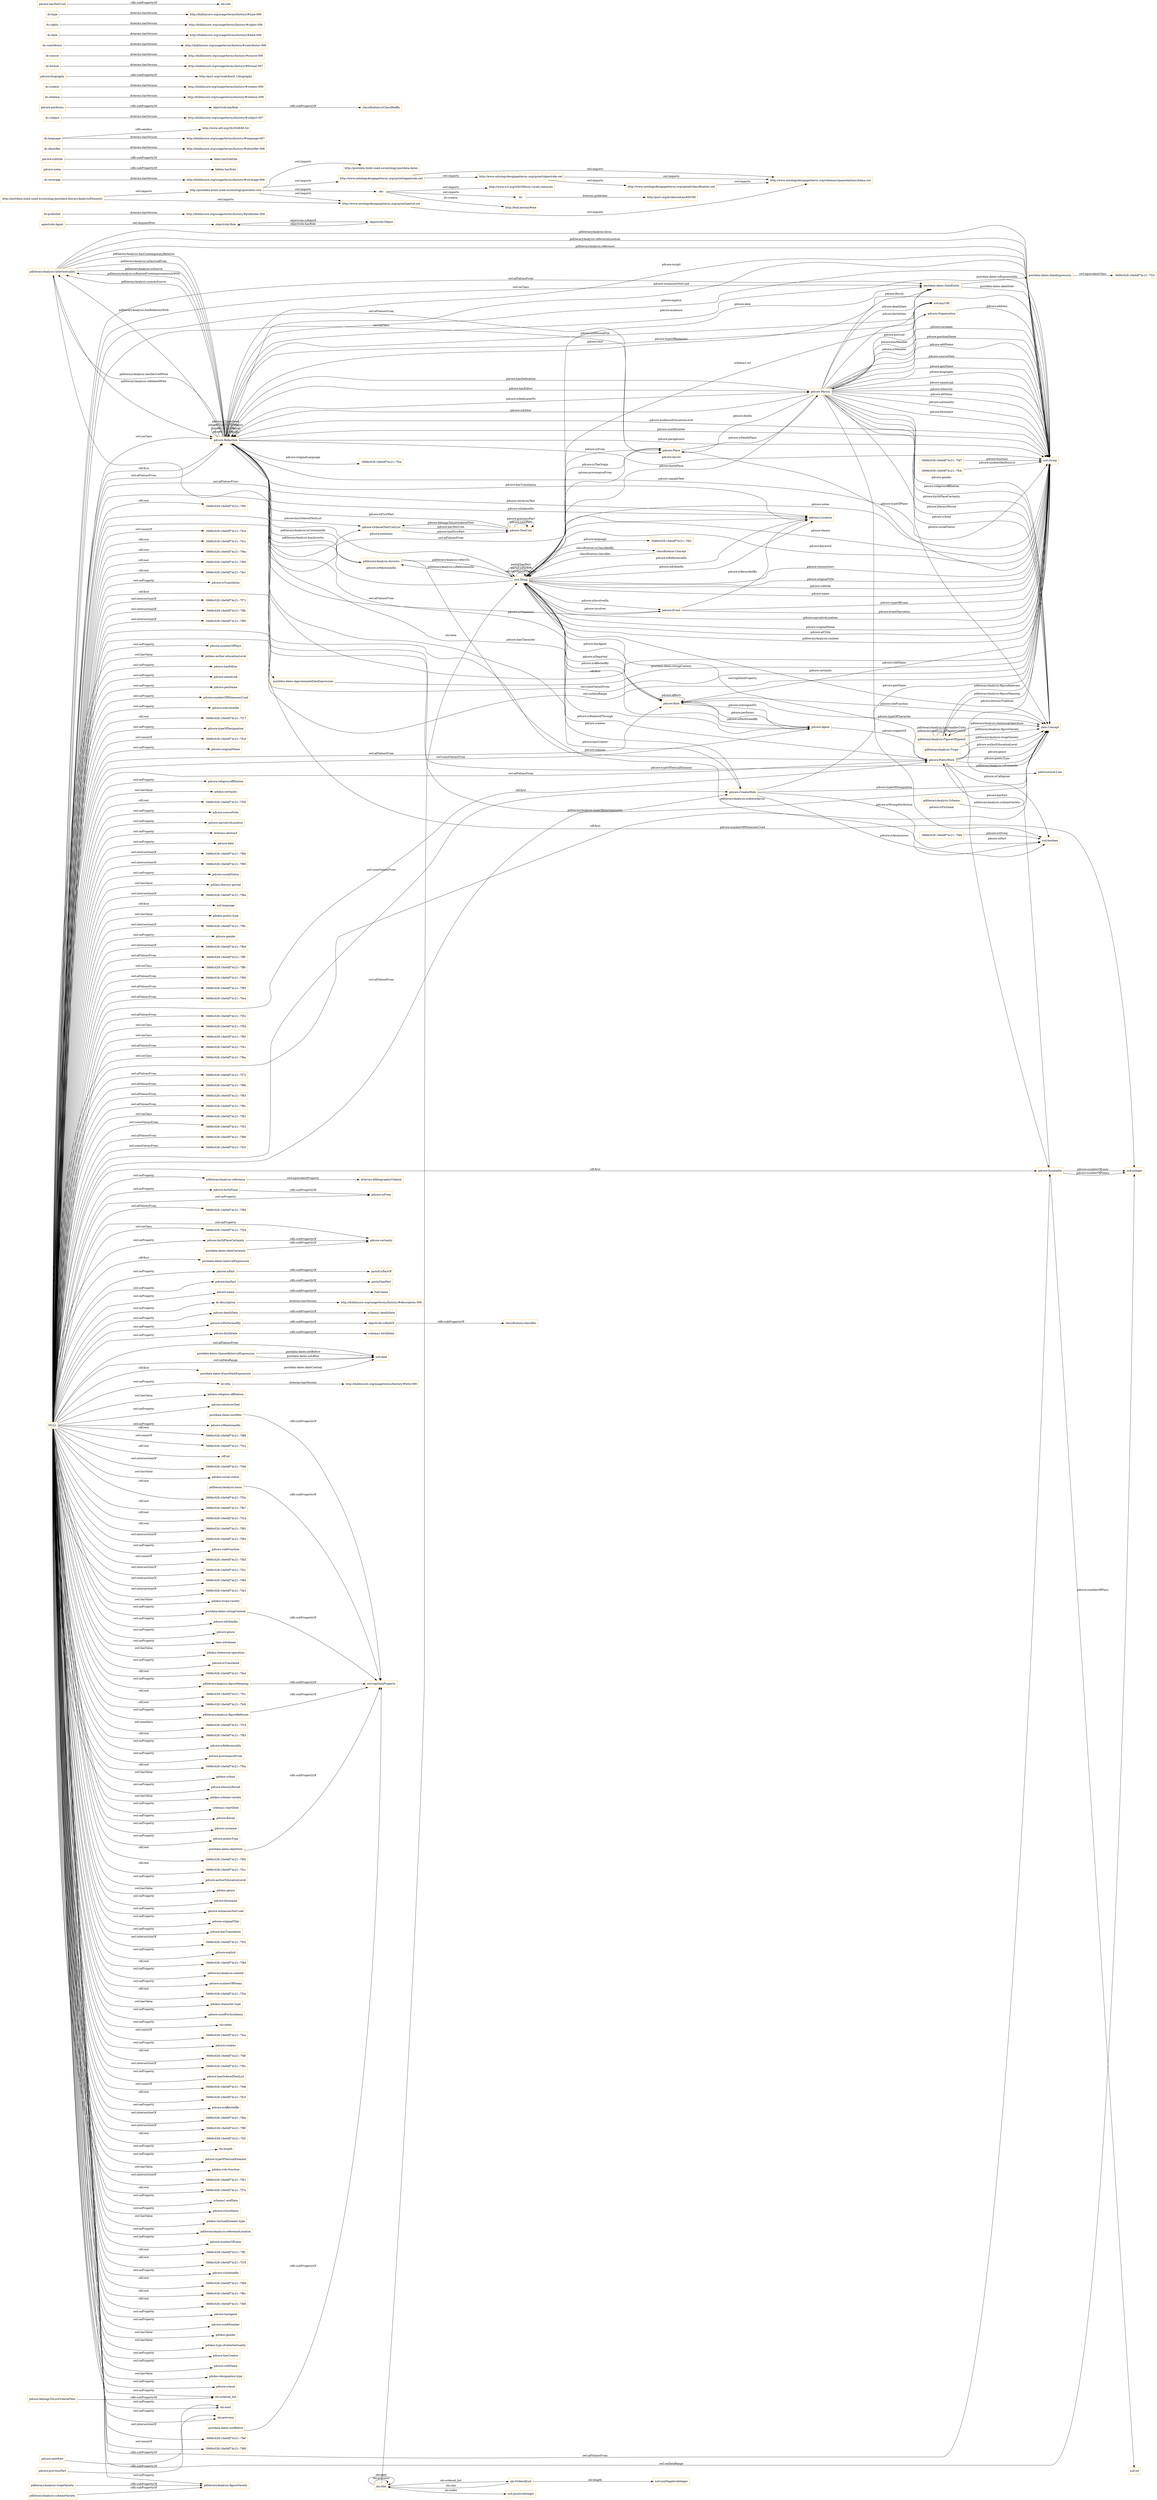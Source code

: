 digraph ar2dtool_diagram { 
rankdir=LR;
size="1501"
node [shape = rectangle, color="orange"]; "pdliteraryAnalysis:Intertextuality" "pdliteraryAnalysis:Trope" "-5666c028:16e0df74c21:-7ff5" "pdstructural:Line" "pdliteraryAnalysis:Scheme" "pdliteraryAnalysis:Acrostic" "pdliteraryAnalysis:FigureOfSpeech" "-5666c028:16e0df74c21:-7ff0" "pdcore:Role" "pdcore:OrderedTextUnitList" "-5666c028:16e0df74c21:-7f90" "-5666c028:16e0df74c21:-7f95" "-5666c028:16e0df74c21:-7fd4" "agentrole:Agent" "-5666c028:16e0df74c21:-7fa4" "pdcore:Agent" "pdcore:CreatorRole" "pdcore:Person" "pdcore:Organisation" "-5666c028:16e0df74c21:-7f52" "-5666c028:16e0df74c21:-7f5d" "-5666c028:16e0df74c21:-7fbf" "-5666c028:16e0df74c21:-7f41" "pdcore:Redaction" "-5666c028:16e0df74c21:-7fba" "pdcore:Ensemble" "-5666c028:16e0df74c21:-7f72" "-5666c028:16e0df74c21:-7f8b" "-5666c028:16e0df74c21:-7f63" "-5666c028:16e0df74c21:-7fcb" "pdcore:TextUnit" "-5666c028:16e0df74c21:-7f6c" "-5666c028:16e0df74c21:-7f81" "-5666c028:16e0df74c21:-7f33" "-5666c028:16e0df74c21:-7f86" "-5666c028:16e0df74c21:-7fc5" "skos:Concept" "pdcore:Place" "postdata-dates:DateEntity" "pdcore:Event" "-5666c028:16e0df74c21:-7f9d" "-5666c028:16e0df74c21:-7fd7" "pdtrans:Location" "-5666c028:16e0df74c21:-7f2d" "pdcore:PoeticWork" "owl:Thing" "objectrole:Role" "objectrole:Object" "olo:Slot" "olo:OrderedList" "-5666c028:16e0df74c21:-7f1f" "postdata-dates:OpenedIntervalExpression" "postdata-dates:IntervalExpression" "postdata-dates:ExactDateExpression" "postdata-dates:DateExpression" "postdata-dates:ApproximateDateExpression" "classification:Concept" ; /*classes style*/
	"pdliteraryAnalysis:reference" -> "dcterms:bibliographicCitation" [ label = "owl:equivalentProperty" ];
	"objectrole:isRoleOf" -> "classification:classifies" [ label = "rdfs:subPropertyOf" ];
	"dc:publisher" -> "http://dublincore.org/usage/terms/history/#publisher-006" [ label = "dcterms:hasVersion" ];
	"pdcore:birthPlace" -> "pdcore:isFrom" [ label = "rdfs:subPropertyOf" ];
	"http://www.ontologydesignpatterns.org/cp/owl/classification.owl" -> "http://www.ontologydesignpatterns.org/schemas/cpannotationschema.owl" [ label = "owl:imports" ];
	"pdcore:birthPlaceCertainty" -> "pdcore:certainty" [ label = "rdfs:subPropertyOf" ];
	"dc:coverage" -> "http://dublincore.org/usage/terms/history/#coverage-006" [ label = "dcterms:hasVersion" ];
	"pdcore:notes" -> "bibtex:hasNote" [ label = "rdfs:subPropertyOf" ];
	"http://www.ontologydesignpatterns.org/cp/owl/agentrole.owl" -> "http://www.ontologydesignpatterns.org/cp/owl/objectrole.owl" [ label = "owl:imports" ];
	"http://www.ontologydesignpatterns.org/cp/owl/agentrole.owl" -> "http://www.ontologydesignpatterns.org/schemas/cpannotationschema.owl" [ label = "owl:imports" ];
	"pdcore:subtitle" -> "fabio:hasSubtitle" [ label = "rdfs:subPropertyOf" ];
	"olo:" -> "http://www.w3.org/2003/06/sw-vocab-status/ns" [ label = "owl:imports" ];
	"olo:" -> "dc:" [ label = "owl:imports" ];
	"olo:" -> "http://foaf.me/zazi#me" [ label = "dc:creator" ];
	"dc:identifier" -> "http://dublincore.org/usage/terms/history/#identifier-006" [ label = "dcterms:hasVersion" ];
	"dc:language" -> "http://www.ietf.org/rfc/rfc4646.txt" [ label = "rdfs:seeAlso" ];
	"dc:language" -> "http://dublincore.org/usage/terms/history/#language-007" [ label = "dcterms:hasVersion" ];
	"pdcore:belongsToListOrderedText" -> "olo:ordered_list" [ label = "rdfs:subPropertyOf" ];
	"pdliteraryAnalysis:schemeVariety" -> "pdliteraryAnalysis:figureVariety" [ label = "rdfs:subPropertyOf" ];
	"pdcore:isPart" -> "partof:isPartOf" [ label = "rdfs:subPropertyOf" ];
	"postdata-dates:dateCertainty" -> "pdcore:certainty" [ label = "rdfs:subPropertyOf" ];
	"dc:subject" -> "http://dublincore.org/usage/terms/history/#subject-007" [ label = "dcterms:hasVersion" ];
	"postdata-dates:notBefore" -> "owl:topDataProperty" [ label = "rdfs:subPropertyOf" ];
	"pdcore:performs" -> "objectrole:hasRole" [ label = "rdfs:subPropertyOf" ];
	"http://www.ontologydesignpatterns.org/cp/owl/objectrole.owl" -> "http://www.ontologydesignpatterns.org/cp/owl/classification.owl" [ label = "owl:imports" ];
	"http://www.ontologydesignpatterns.org/cp/owl/objectrole.owl" -> "http://www.ontologydesignpatterns.org/schemas/cpannotationschema.owl" [ label = "owl:imports" ];
	"dc:relation" -> "http://dublincore.org/usage/terms/history/#relation-006" [ label = "dcterms:hasVersion" ];
	"dc:creator" -> "http://dublincore.org/usage/terms/history/#creator-006" [ label = "dcterms:hasVersion" ];
	"pdcore:biography" -> "http://purl.org/vocab/bio/0.1/biography" [ label = "rdfs:subPropertyOf" ];
	"dc:format" -> "http://dublincore.org/usage/terms/history/#format-007" [ label = "dcterms:hasVersion" ];
	"pdcore:hasPart" -> "partof:hasPart" [ label = "rdfs:subPropertyOf" ];
	"pdcore:nextPart" -> "olo:next" [ label = "rdfs:subPropertyOf" ];
	"pdliteraryAnalysis:locus" -> "owl:topDataProperty" [ label = "rdfs:subPropertyOf" ];
	"pdcore:name" -> "foaf:name" [ label = "rdfs:subPropertyOf" ];
	"postdata-dates:dateNote" -> "owl:topDataProperty" [ label = "rdfs:subPropertyOf" ];
	"dc:source" -> "http://dublincore.org/usage/terms/history/#source-006" [ label = "dcterms:hasVersion" ];
	"dc:description" -> "http://dublincore.org/usage/terms/history/#description-006" [ label = "dcterms:hasVersion" ];
	"http://postdata.linhd.uned.es/ontology/postdata-literaryAnalysisElements" -> "http://postdata.linhd.uned.es/ontology/postdata-core" [ label = "owl:imports" ];
	"http://postdata.linhd.uned.es/ontology/postdata-literaryAnalysisElements" -> "http://www.ontologydesignpatterns.org/cp/owl/partof.owl" [ label = "owl:imports" ];
	"postdata-dates:notAfter" -> "owl:topDataProperty" [ label = "rdfs:subPropertyOf" ];
	"pdcore:deathDate" -> "schema1:deathDate" [ label = "rdfs:subPropertyOf" ];
	"pdcore:isPerformedBy" -> "objectrole:isRoleOf" [ label = "rdfs:subPropertyOf" ];
	"pdliteraryAnalysis:figureMeaning" -> "owl:topDataProperty" [ label = "rdfs:subPropertyOf" ];
	"agentrole:Agent" -> "objectrole:Role" [ label = "owl:disjointWith" ];
	"postdata-dates:DateExpression" -> "-5666c028:16e0df74c21:-7f1f" [ label = "owl:equivalentClass" ];
	"pdliteraryAnalysis:tropeVariety" -> "pdliteraryAnalysis:figureVariety" [ label = "rdfs:subPropertyOf" ];
	"objectrole:hasRole" -> "classification:isClassifiedBy" [ label = "rdfs:subPropertyOf" ];
	"dc:contributor" -> "http://dublincore.org/usage/terms/history/#contributor-006" [ label = "dcterms:hasVersion" ];
	"http://postdata.linhd.uned.es/ontology/postdata-core" -> "http://postdata.linhd.uned.es/ontology/postdata-dates" [ label = "owl:imports" ];
	"http://postdata.linhd.uned.es/ontology/postdata-core" -> "http://www.ontologydesignpatterns.org/cp/owl/partof.owl" [ label = "owl:imports" ];
	"http://postdata.linhd.uned.es/ontology/postdata-core" -> "http://www.ontologydesignpatterns.org/cp/owl/agentrole.owl" [ label = "owl:imports" ];
	"http://postdata.linhd.uned.es/ontology/postdata-core" -> "olo:" [ label = "owl:imports" ];
	"dc:date" -> "http://dublincore.org/usage/terms/history/#date-006" [ label = "dcterms:hasVersion" ];
	"dc:rights" -> "http://dublincore.org/usage/terms/history/#rights-006" [ label = "dcterms:hasVersion" ];
	"postdata-dates:stringContent" -> "owl:topDataProperty" [ label = "rdfs:subPropertyOf" ];
	"NULL" -> "pdcore:birthPlace" [ label = "owl:onProperty" ];
	"NULL" -> "pdskos:religious-affiliation" [ label = "owl:hasValue" ];
	"NULL" -> "pdcore:PoeticWork" [ label = "owl:allValuesFrom" ];
	"NULL" -> "pdcore:CreatorRole" [ label = "owl:someValuesFrom" ];
	"NULL" -> "pdcore:retrievesText" [ label = "owl:onProperty" ];
	"NULL" -> "pdcore:PoeticWork" [ label = "rdf:first" ];
	"NULL" -> "pdcore:birthDate" [ label = "owl:onProperty" ];
	"NULL" -> "pdcore:isMentionedIn" [ label = "owl:onProperty" ];
	"NULL" -> "-5666c028:16e0df74c21:-7f88" [ label = "rdf:rest" ];
	"NULL" -> "-5666c028:16e0df74c21:-7f1e" [ label = "owl:unionOf" ];
	"NULL" -> "rdf:nil" [ label = "rdf:rest" ];
	"NULL" -> "-5666c028:16e0df74c21:-7f40" [ label = "owl:intersectionOf" ];
	"NULL" -> "pdskos:social-status" [ label = "owl:hasValue" ];
	"NULL" -> "-5666c028:16e0df74c21:-7f3e" [ label = "rdf:rest" ];
	"NULL" -> "pdcore:birthPlaceCertainty" [ label = "owl:onProperty" ];
	"NULL" -> "-5666c028:16e0df74c21:-7fb7" [ label = "rdf:rest" ];
	"NULL" -> "postdata-dates:IntervalExpression" [ label = "rdf:first" ];
	"NULL" -> "pdliteraryAnalysis:reference" [ label = "owl:onProperty" ];
	"NULL" -> "-5666c028:16e0df74c21:-7f1d" [ label = "rdf:rest" ];
	"NULL" -> "-5666c028:16e0df74c21:-7f92" [ label = "rdf:rest" ];
	"NULL" -> "-5666c028:16e0df74c21:-7f62" [ label = "owl:intersectionOf" ];
	"NULL" -> "pdcore:roleFunction" [ label = "owl:onProperty" ];
	"NULL" -> "-5666c028:16e0df74c21:-7fd3" [ label = "owl:unionOf" ];
	"NULL" -> "-5666c028:16e0df74c21:-7f2c" [ label = "owl:intersectionOf" ];
	"NULL" -> "olo:ordered_list" [ label = "owl:onProperty" ];
	"NULL" -> "-5666c028:16e0df74c21:-7f94" [ label = "owl:intersectionOf" ];
	"NULL" -> "-5666c028:16e0df74c21:-7fa3" [ label = "owl:intersectionOf" ];
	"NULL" -> "pdskos:trope-variety" [ label = "owl:hasValue" ];
	"NULL" -> "xsd:date" [ label = "owl:allValuesFrom" ];
	"NULL" -> "pdcore:Role" [ label = "owl:allValuesFrom" ];
	"NULL" -> "pdcore:isEditedIn" [ label = "owl:onProperty" ];
	"NULL" -> "pdcore:genre" [ label = "owl:onProperty" ];
	"NULL" -> "pdcore:OrderedTextUnitList" [ label = "owl:allValuesFrom" ];
	"NULL" -> "skos:inScheme" [ label = "owl:onProperty" ];
	"NULL" -> "pdskos:rhetorical-operation" [ label = "owl:hasValue" ];
	"NULL" -> "pdcore:CreatorRole" [ label = "owl:allValuesFrom" ];
	"NULL" -> "pdcore:isTranslated" [ label = "owl:onProperty" ];
	"NULL" -> "postdata-dates:DateEntity" [ label = "owl:onClass" ];
	"NULL" -> "-5666c028:16e0df74c21:-7fed" [ label = "rdf:rest" ];
	"NULL" -> "pdcore:Ensemble" [ label = "owl:allValuesFrom" ];
	"NULL" -> "-5666c028:16e0df74c21:-7fcc" [ label = "rdf:rest" ];
	"NULL" -> "-5666c028:16e0df74c21:-7fc9" [ label = "rdf:rest" ];
	"NULL" -> "dc:title" [ label = "owl:onProperty" ];
	"NULL" -> "-5666c028:16e0df74c21:-7f19" [ label = "owl:members" ];
	"NULL" -> "-5666c028:16e0df74c21:-7f83" [ label = "rdf:rest" ];
	"NULL" -> "pdcore:isReferencedIn" [ label = "owl:onProperty" ];
	"NULL" -> "pdcore:Agent" [ label = "owl:someValuesFrom" ];
	"NULL" -> "postdata-dates:ExactDateExpression" [ label = "rdf:first" ];
	"NULL" -> "pdcore:provenanceFrom" [ label = "owl:onProperty" ];
	"NULL" -> "-5666c028:16e0df74c21:-7f5a" [ label = "rdf:rest" ];
	"NULL" -> "pdskos:school" [ label = "owl:hasValue" ];
	"NULL" -> "skos:Concept" [ label = "rdf:first" ];
	"NULL" -> "pdcore:literaryPeriod" [ label = "owl:onProperty" ];
	"NULL" -> "pdskos:scheme-variety" [ label = "owl:hasValue" ];
	"NULL" -> "schema1:startDate" [ label = "owl:onProperty" ];
	"NULL" -> "xsd:string" [ label = "owl:someValuesFrom" ];
	"NULL" -> "pdcore:floruit" [ label = "owl:onProperty" ];
	"NULL" -> "pdcore:surname" [ label = "owl:onProperty" ];
	"NULL" -> "xsd:string" [ label = "owl:onDataRange" ];
	"NULL" -> "pdcore:poeticType" [ label = "owl:onProperty" ];
	"NULL" -> "-5666c028:16e0df74c21:-7fd2" [ label = "rdf:rest" ];
	"NULL" -> "-5666c028:16e0df74c21:-7f5d" [ label = "owl:onClass" ];
	"NULL" -> "-5666c028:16e0df74c21:-7f1c" [ label = "rdf:rest" ];
	"NULL" -> "pdcore:authorEducationLevel" [ label = "owl:onProperty" ];
	"NULL" -> "pdskos:genre" [ label = "owl:hasValue" ];
	"NULL" -> "pdcore:forename" [ label = "owl:onProperty" ];
	"NULL" -> "-5666c028:16e0df74c21:-7f81" [ label = "owl:onClass" ];
	"NULL" -> "pdcore:witnessesNotUsed" [ label = "owl:onProperty" ];
	"NULL" -> "pdcore:originalTitle" [ label = "owl:onProperty" ];
	"NULL" -> "pdcore:hasTranslation" [ label = "owl:onProperty" ];
	"NULL" -> "pdcore:name" [ label = "owl:onProperty" ];
	"NULL" -> "-5666c028:16e0df74c21:-7f32" [ label = "owl:intersectionOf" ];
	"NULL" -> "-5666c028:16e0df74c21:-7f72" [ label = "owl:allValuesFrom" ];
	"NULL" -> "-5666c028:16e0df74c21:-7fbf" [ label = "owl:onClass" ];
	"NULL" -> "pdcore:Redaction" [ label = "owl:allValuesFrom" ];
	"NULL" -> "pdcore:isPart" [ label = "owl:onProperty" ];
	"NULL" -> "pdcore:explicit" [ label = "owl:onProperty" ];
	"NULL" -> "pdliteraryAnalysis:figureMeaning" [ label = "owl:onProperty" ];
	"NULL" -> "-5666c028:16e0df74c21:-7f8b" [ label = "owl:allValuesFrom" ];
	"NULL" -> "-5666c028:16e0df74c21:-7f8d" [ label = "rdf:rest" ];
	"NULL" -> "-5666c028:16e0df74c21:-7f2d" [ label = "owl:onClass" ];
	"NULL" -> "-5666c028:16e0df74c21:-7f90" [ label = "owl:allValuesFrom" ];
	"NULL" -> "pdliteraryAnalysis:content" [ label = "owl:onProperty" ];
	"NULL" -> "pdcore:numberOfPoems" [ label = "owl:onProperty" ];
	"NULL" -> "-5666c028:16e0df74c21:-7f2a" [ label = "rdf:rest" ];
	"NULL" -> "pdskos:character-type" [ label = "owl:hasValue" ];
	"NULL" -> "pdcore:isPerformedBy" [ label = "owl:onProperty" ];
	"NULL" -> "pdcore:usedForSynthesis" [ label = "owl:onProperty" ];
	"NULL" -> "olo:index" [ label = "owl:onProperty" ];
	"NULL" -> "olo:previous" [ label = "owl:onProperty" ];
	"NULL" -> "-5666c028:16e0df74c21:-7fca" [ label = "owl:unionOf" ];
	"NULL" -> "pdcore:creates" [ label = "owl:onProperty" ];
	"NULL" -> "-5666c028:16e0df74c21:-7f4f" [ label = "rdf:rest" ];
	"NULL" -> "-5666c028:16e0df74c21:-7f5c" [ label = "owl:intersectionOf" ];
	"NULL" -> "pdcore:hasOrderedTextList" [ label = "owl:onProperty" ];
	"NULL" -> "xsd:date" [ label = "owl:onDataRange" ];
	"NULL" -> "-5666c028:16e0df74c21:-7fd6" [ label = "owl:unionOf" ];
	"NULL" -> "-5666c028:16e0df74c21:-7fc3" [ label = "rdf:rest" ];
	"NULL" -> "pdcore:isAffectedBy" [ label = "owl:onProperty" ];
	"NULL" -> "-5666c028:16e0df74c21:-7fbe" [ label = "owl:intersectionOf" ];
	"NULL" -> "-5666c028:16e0df74c21:-7f8f" [ label = "owl:intersectionOf" ];
	"NULL" -> "-5666c028:16e0df74c21:-7f95" [ label = "owl:allValuesFrom" ];
	"NULL" -> "-5666c028:16e0df74c21:-7fcf" [ label = "rdf:rest" ];
	"NULL" -> "xsd:string" [ label = "rdf:first" ];
	"NULL" -> "olo:length" [ label = "owl:onProperty" ];
	"NULL" -> "pdcore:typeOfTextualElement" [ label = "owl:onProperty" ];
	"NULL" -> "-5666c028:16e0df74c21:-7f52" [ label = "owl:allValuesFrom" ];
	"NULL" -> "pdskos:role-function" [ label = "owl:hasValue" ];
	"NULL" -> "-5666c028:16e0df74c21:-7f51" [ label = "owl:intersectionOf" ];
	"NULL" -> "-5666c028:16e0df74c21:-7f7e" [ label = "rdf:rest" ];
	"NULL" -> "-5666c028:16e0df74c21:-7f41" [ label = "owl:allValuesFrom" ];
	"NULL" -> "schema1:endDate" [ label = "owl:onProperty" ];
	"NULL" -> "pdcore:isSynthesis" [ label = "owl:onProperty" ];
	"NULL" -> "pdskos:textualElement-type" [ label = "owl:hasValue" ];
	"NULL" -> "pdliteraryAnalysis:referenceLocation" [ label = "owl:onProperty" ];
	"NULL" -> "pdcore:numberOfLines" [ label = "owl:onProperty" ];
	"NULL" -> "-5666c028:16e0df74c21:-7ff2" [ label = "rdf:rest" ];
	"NULL" -> "-5666c028:16e0df74c21:-7f18" [ label = "rdf:rest" ];
	"NULL" -> "pdcore:isIndexedIn" [ label = "owl:onProperty" ];
	"NULL" -> "-5666c028:16e0df74c21:-7f69" [ label = "rdf:rest" ];
	"NULL" -> "-5666c028:16e0df74c21:-7fbc" [ label = "rdf:rest" ];
	"NULL" -> "-5666c028:16e0df74c21:-7f9d" [ label = "owl:allValuesFrom" ];
	"NULL" -> "-5666c028:16e0df74c21:-7ff0" [ label = "owl:onClass" ];
	"NULL" -> "-5666c028:16e0df74c21:-7fd5" [ label = "rdf:rest" ];
	"NULL" -> "pdcore:hasAgent" [ label = "owl:onProperty" ];
	"NULL" -> "pdcore:workNumber" [ label = "owl:onProperty" ];
	"NULL" -> "pdskos:gender" [ label = "owl:hasValue" ];
	"NULL" -> "pdskos:type-of-intertextuality" [ label = "owl:hasValue" ];
	"NULL" -> "pdcore:hasCreator" [ label = "owl:onProperty" ];
	"NULL" -> "-5666c028:16e0df74c21:-7f86" [ label = "owl:allValuesFrom" ];
	"NULL" -> "-5666c028:16e0df74c21:-7fa4" [ label = "owl:allValuesFrom" ];
	"NULL" -> "pdcore:roleName" [ label = "owl:onProperty" ];
	"NULL" -> "pdskos:designation-type" [ label = "owl:hasValue" ];
	"NULL" -> "pdcore:deathDate" [ label = "owl:onProperty" ];
	"NULL" -> "pdcore:isFrom" [ label = "owl:onProperty" ];
	"NULL" -> "dc:description" [ label = "owl:onProperty" ];
	"NULL" -> "-5666c028:16e0df74c21:-7f33" [ label = "owl:someValuesFrom" ];
	"NULL" -> "pdcore:Redaction" [ label = "owl:onClass" ];
	"NULL" -> "pdcore:school" [ label = "owl:onProperty" ];
	"NULL" -> "-5666c028:16e0df74c21:-7fef" [ label = "owl:intersectionOf" ];
	"NULL" -> "-5666c028:16e0df74c21:-7fd0" [ label = "owl:unionOf" ];
	"NULL" -> "-5666c028:16e0df74c21:-7f6f" [ label = "rdf:rest" ];
	"NULL" -> "xsd:integer" [ label = "owl:onDataRange" ];
	"NULL" -> "pdliteraryAnalysis:figureReferent" [ label = "owl:onProperty" ];
	"NULL" -> "-5666c028:16e0df74c21:-7fc4" [ label = "owl:unionOf" ];
	"NULL" -> "-5666c028:16e0df74c21:-7fc2" [ label = "rdf:rest" ];
	"NULL" -> "-5666c028:16e0df74c21:-7f9a" [ label = "rdf:rest" ];
	"NULL" -> "-5666c028:16e0df74c21:-7f60" [ label = "rdf:rest" ];
	"NULL" -> "-5666c028:16e0df74c21:-7fa1" [ label = "rdf:rest" ];
	"NULL" -> "pdcore:isTranslation" [ label = "owl:onProperty" ];
	"NULL" -> "-5666c028:16e0df74c21:-7f71" [ label = "owl:intersectionOf" ];
	"NULL" -> "-5666c028:16e0df74c21:-7ff4" [ label = "owl:intersectionOf" ];
	"NULL" -> "-5666c028:16e0df74c21:-7f80" [ label = "owl:intersectionOf" ];
	"NULL" -> "pdcore:Place" [ label = "owl:onClass" ];
	"NULL" -> "pdcore:numberOfPlays" [ label = "owl:onProperty" ];
	"NULL" -> "pdskos:author-educationLevel" [ label = "owl:hasValue" ];
	"NULL" -> "-5666c028:16e0df74c21:-7fba" [ label = "owl:onClass" ];
	"NULL" -> "pdcore:hasEditor" [ label = "owl:onProperty" ];
	"NULL" -> "pdcore:nameLink" [ label = "owl:onProperty" ];
	"NULL" -> "pdcore:Ensemble" [ label = "rdf:first" ];
	"NULL" -> "pdcore:hasPart" [ label = "owl:onProperty" ];
	"NULL" -> "pdcore:penName" [ label = "owl:onProperty" ];
	"NULL" -> "-5666c028:16e0df74c21:-7f63" [ label = "owl:allValuesFrom" ];
	"NULL" -> "pdcore:numberOfWitnessesUsed" [ label = "owl:onProperty" ];
	"NULL" -> "pdcore:isInvolvedIn" [ label = "owl:onProperty" ];
	"NULL" -> "-5666c028:16e0df74c21:-7f17" [ label = "rdf:rest" ];
	"NULL" -> "pdcore:typeOfDesignation" [ label = "owl:onProperty" ];
	"NULL" -> "pdtrans:Location" [ label = "owl:allValuesFrom" ];
	"NULL" -> "pdcore:Redaction" [ label = "rdf:first" ];
	"NULL" -> "-5666c028:16e0df74c21:-7fcd" [ label = "owl:unionOf" ];
	"NULL" -> "pdcore:originalName" [ label = "owl:onProperty" ];
	"NULL" -> "pdcore:religiousAffiliation" [ label = "owl:onProperty" ];
	"NULL" -> "-5666c028:16e0df74c21:-7f6c" [ label = "owl:allValuesFrom" ];
	"NULL" -> "olo:next" [ label = "owl:onProperty" ];
	"NULL" -> "pdskos:certainty" [ label = "owl:hasValue" ];
	"NULL" -> "-5666c028:16e0df74c21:-7f30" [ label = "rdf:rest" ];
	"NULL" -> "pdcore:sourceNote" [ label = "owl:onProperty" ];
	"NULL" -> "pdcore:narrativeLocation" [ label = "owl:onProperty" ];
	"NULL" -> "-5666c028:16e0df74c21:-7fc5" [ label = "owl:someValuesFrom" ];
	"NULL" -> "dcterms:abstract" [ label = "owl:onProperty" ];
	"NULL" -> "pdliteraryAnalysis:figureVariety" [ label = "owl:onProperty" ];
	"NULL" -> "pdcore:certainty" [ label = "owl:onProperty" ];
	"NULL" -> "pdcore:date" [ label = "owl:onProperty" ];
	"NULL" -> "-5666c028:16e0df74c21:-7f6b" [ label = "owl:intersectionOf" ];
	"NULL" -> "postdata-dates:ApproximateDateExpression" [ label = "rdf:first" ];
	"NULL" -> "-5666c028:16e0df74c21:-7f85" [ label = "owl:intersectionOf" ];
	"NULL" -> "pdcore:Place" [ label = "owl:allValuesFrom" ];
	"NULL" -> "pdcore:socialStatus" [ label = "owl:onProperty" ];
	"NULL" -> "pdskos:literary-period" [ label = "owl:hasValue" ];
	"NULL" -> "postdata-dates:DateEntity" [ label = "owl:allValuesFrom" ];
	"NULL" -> "-5666c028:16e0df74c21:-7f8a" [ label = "owl:intersectionOf" ];
	"NULL" -> "xsd:language" [ label = "rdf:first" ];
	"NULL" -> "postdata-dates:stringContent" [ label = "owl:onProperty" ];
	"NULL" -> "pdskos:poetic-type" [ label = "owl:hasValue" ];
	"NULL" -> "-5666c028:16e0df74c21:-7f9c" [ label = "owl:intersectionOf" ];
	"NULL" -> "pdcore:gender" [ label = "owl:onProperty" ];
	"NULL" -> "pdcore:Event" [ label = "owl:allValuesFrom" ];
	"NULL" -> "-5666c028:16e0df74c21:-7fb9" [ label = "owl:intersectionOf" ];
	"NULL" -> "-5666c028:16e0df74c21:-7ff5" [ label = "owl:allValuesFrom" ];
	"dc:" -> "http://purl.org/dc/aboutdcmi#DCMI" [ label = "dcterms:publisher" ];
	"dc:title" -> "http://dublincore.org/usage/terms/history/#title-006" [ label = "dcterms:hasVersion" ];
	"dc:type" -> "http://dublincore.org/usage/terms/history/#type-006" [ label = "dcterms:hasVersion" ];
	"pdliteraryAnalysis:figureReferent" -> "owl:topDataProperty" [ label = "rdfs:subPropertyOf" ];
	"pdcore:previousPart" -> "olo:previous" [ label = "rdfs:subPropertyOf" ];
	"pdcore:hasTextUnit" -> "olo:slot" [ label = "rdfs:subPropertyOf" ];
	"pdcore:birthDate" -> "schema1:birthDate" [ label = "rdfs:subPropertyOf" ];
	"http://www.ontologydesignpatterns.org/cp/owl/partof.owl" -> "http://www.ontologydesignpatterns.org/schemas/cpannotationschema.owl" [ label = "owl:imports" ];
	"pdcore:Redaction" -> "owl:Thing" [ label = "pdcore:mentions" ];
	"pdcore:Person" -> "xsd:boolean" [ label = "pdcore:isFictional" ];
	"owl:Thing" -> "pdcore:Role" [ label = "pdcore:hasAgent" ];
	"owl:Thing" -> "owl:Thing" [ label = "owl:topObjectProperty" ];
	"pdcore:Redaction" -> "pdliteraryAnalysis:Intertextuality" [ label = "pdliteraryAnalysis:isRelatedContemporaneouslyWith" ];
	"pdcore:Role" -> "pdcore:Agent" [ label = "pdcore:isPerformedBy" ];
	"pdcore:Redaction" -> "pdcore:Redaction" [ label = "pdcore:isSynthesis" ];
	"pdliteraryAnalysis:FigureOfSpeech" -> "pdliteraryAnalysis:FigureOfSpeech" [ label = "pdliteraryAnalysis:isSmallerUnitOf" ];
	"owl:Thing" -> "xsd:string" [ label = "pdcore:narrativeLocation" ];
	"pdcore:CreatorRole" -> "xsd:string" [ label = "pdcore:penName" ];
	"pdcore:Ensemble" -> "xsd:integer" [ label = "pdcore:numberOfLines" ];
	"pdcore:Redaction" -> "pdcore:Redaction" [ label = "pdcore:isTranslation" ];
	"pdcore:Redaction" -> "xsd:string" [ label = "pdcore:audienceEducationLevel" ];
	"pdcore:Event" -> "xsd:string" [ label = "pdcore:eventNarration" ];
	"owl:Thing" -> "xsd:string" [ label = "pdcore:originalName" ];
	"pdcore:Redaction" -> "xsd:string" [ label = "pdcore:workNumber" ];
	"pdcore:OrderedTextUnitList" -> "pdcore:TextUnit" [ label = "pdcore:hasTextUnit" ];
	"pdcore:Redaction" -> "pdliteraryAnalysis:Intertextuality" [ label = "pdliteraryAnalysis:usesAsSource" ];
	"pdcore:Redaction" -> "pdcore:Person" [ label = "pdcore:hasEditor" ];
	"owl:Thing" -> "pdliteraryAnalysis:Acrostic" [ label = "pdliteraryAnalysis:isReferencedIn" ];
	"olo:Slot" -> "olo:Slot" [ label = "olo:previous" ];
	"pdcore:Person" -> "pdcore:Redaction" [ label = "pdcore:isEditor" ];
	"owl:Thing" -> "xsd:string" [ label = "pdcore:altTitle" ];
	"pdliteraryAnalysis:FigureOfSpeech" -> "xsd:string" [ label = "pdliteraryAnalysis:figureReferent" ];
	"pdcore:Person" -> "postdata-dates:DateEntity" [ label = "pdcore:floruit" ];
	"pdcore:Person" -> "xsd:string" [ label = "pdcore:surname" ];
	"postdata-dates:DateEntity" -> "postdata-dates:DateExpression" [ label = "postdata-dates:isExpressedAs" ];
	"pdcore:Person" -> "xsd:string" [ label = "pdcore:positionName" ];
	"pdcore:TextUnit" -> "pdcore:TextUnit" [ label = "pdcore:nextPart" ];
	"owl:Thing" -> "pdcore:Role" [ label = "pdcore:isAffectedBy" ];
	"owl:Thing" -> "pdcore:CreatorRole" [ label = "pdcore:hasCreator" ];
	"pdliteraryAnalysis:Acrostic" -> "owl:Thing" [ label = "pdliteraryAnalysis:refersTo" ];
	"classification:Concept" -> "owl:Thing" [ label = "classification:classifies" ];
	"pdcore:Redaction" -> "pdcore:Person" [ label = "pdcore:isDedicatedTo" ];
	"pdcore:Person" -> "pdcore:Redaction" [ label = "pdcore:hasDedication" ];
	"pdcore:Redaction" -> "xsd:string" [ label = "pdcore:paraphrasis" ];
	"owl:Thing" -> "pdtrans:Location" [ label = "pdcore:isEditedIn" ];
	"pdcore:Event" -> "xsd:string" [ label = "pdcore:typeOfEvent" ];
	"pdcore:TextUnit" -> "pdcore:TextUnit" [ label = "pdcore:previousPart" ];
	"postdata-dates:DateEntity" -> "xsd:string" [ label = "postdata-dates:dateNote" ];
	"owl:Thing" -> "xsd:string" [ label = "pdliteraryAnalysis:content" ];
	"pdcore:Person" -> "postdata-dates:DateEntity" [ label = "pdcore:deathDate" ];
	"pdcore:Role" -> "pdcore:Agent" [ label = "pdcore:isAssignedTo" ];
	"pdcore:Person" -> "owl:Thing" [ label = "pdcore:birthPlace" ];
	"pdcore:Role" -> "pdcore:Role" [ label = "pdcore:affects" ];
	"pdcore:Person" -> "xsd:string" [ label = "pdcore:addName" ];
	"postdata-dates:OpenedIntervalExpression" -> "xsd:date" [ label = "postdata-dates:notBefore" ];
	"pdcore:Event" -> "pdtrans:Location" [ label = "pdcore:isRecordedBy" ];
	"pdcore:Place" -> "owl:Thing" [ label = "pdcore:isTheOrigin" ];
	"pdliteraryAnalysis:Intertextuality" -> "pdcore:Redaction" [ label = "pdliteraryAnalysis:isRelatedWith" ];
	"pdcore:CreatorRole" -> "xsd:boolean" [ label = "pdcore:isAnonymous" ];
	"pdcore:Redaction" -> "pdcore:Agent" [ label = "pdcore:hasCharacter" ];
	"pdliteraryAnalysis:Intertextuality" -> "pdcore:Redaction" [ label = "pdliteraryAnalysis:hasContemporaryRelation" ];
	"pdcore:Redaction" -> "xsd:anyURI" [ label = "pdcore:text" ];
	"pdcore:Redaction" -> "xsd:string" [ label = "pdcore:layout" ];
	"pdcore:Redaction" -> "xsd:anyURI" [ label = "pdcore:additionalFile" ];
	"pdcore:PoeticWork" -> "xsd:boolean" [ label = "pdcore:isCalligram" ];
	"olo:Slot" -> "olo:OrderedList" [ label = "olo:ordered_list" ];
	"pdliteraryAnalysis:Intertextuality" -> "pdcore:Redaction" [ label = "pdliteraryAnalysis:isDerivedFrom" ];
	"pdliteraryAnalysis:Intertextuality" -> "xsd:string" [ label = "pdliteraryAnalysis:locus" ];
	"pdcore:Redaction" -> "skos:Concept" [ label = "pdcore:typeOfTextualElement" ];
	"olo:OrderedList" -> "xsd:nonNegativeInteger" [ label = "olo:length" ];
	"pdliteraryAnalysis:Trope" -> "skos:Concept" [ label = "pdliteraryAnalysis:tropeVariety" ];
	"owl:Thing" -> "pdcore:Event" [ label = "pdcore:isInvolvedIn" ];
	"pdcore:Redaction" -> "pdcore:PoeticWork" [ label = "pdcore:realises" ];
	"pdcore:PoeticWork" -> "pdcore:Redaction" [ label = "pdcore:isRealisedThrough" ];
	"pdcore:Person" -> "skos:Concept" [ label = "pdcore:religiousAffiliation" ];
	"owl:Thing" -> "xsd:string" [ label = "pdcore:notes" ];
	"pdcore:Person" -> "xsd:string" [ label = "pdcore:sourceNote" ];
	"pdcore:Redaction" -> "xsd:string" [ label = "pdcore:sampleText" ];
	"pdcore:Redaction" -> "xsd:string" [ label = "pdcore:incipit" ];
	"pdcore:Person" -> "postdata-dates:DateEntity" [ label = "pdcore:birthDate" ];
	"pdcore:Person" -> "skos:Concept" [ label = "pdcore:birthPlaceCertainty" ];
	"pdcore:Person" -> "skos:Concept" [ label = "pdcore:literaryPeriod" ];
	"pdcore:Ensemble" -> "pdcore:PoeticWork" [ label = "pdcore:hasPart" ];
	"postdata-dates:ExactDateExpression" -> "xsd:date" [ label = "postdata-dates:dateContent" ];
	"pdcore:PoeticWork" -> "owl:Thing" [ label = "owl:topDataProperty" ];
	"pdcore:Person" -> "xsd:string" [ label = "pdcore:genName" ];
	"pdcore:TextUnit" -> "pdcore:Redaction" [ label = "pdcore:isFirstPart" ];
	"pdcore:Redaction" -> "pdcore:Redaction" [ label = "pdcore:usedForSynthesis" ];
	"pdcore:Redaction" -> "pdliteraryAnalysis:Intertextuality" [ label = "pdliteraryAnalysis:hasRelationsWith" ];
	"pdcore:Person" -> "xsd:string" [ label = "pdcore:biography" ];
	"pdcore:CreatorRole" -> "skos:Concept" [ label = "pdcore:typeOfDesignation" ];
	"owl:Thing" -> "skos:Concept" [ label = "pdcore:certainty" ];
	"pdcore:PoeticWork" -> "pdcore:Ensemble" [ label = "pdcore:isPart" ];
	"olo:OrderedList" -> "olo:Slot" [ label = "olo:slot" ];
	"pdcore:TextUnit" -> "pdcore:OrderedTextUnitList" [ label = "pdcore:belongsToListOrderedText" ];
	"pdcore:Person" -> "skos:Concept" [ label = "pdcore:school" ];
	"olo:Slot" -> "olo:Slot" [ label = "olo:next" ];
	"pdcore:Redaction" -> "pdcore:Redaction" [ label = "pdcore:isTranslated" ];
	"owl:Thing" -> "xsd:anyURI" [ label = "schema1:url" ];
	"owl:Thing" -> "pdtrans:Location" [ label = "pdcore:isReferencedIn" ];
	"pdcore:PoeticWork" -> "xsd:string" [ label = "pdcore:literaryTradition" ];
	"postdata-dates:ApproximateDateExpression" -> "xsd:string" [ label = "postdata-dates:stringContent" ];
	"pdcore:Person" -> "pdcore:Place" [ label = "pdcore:diedIn" ];
	"-5666c028:16e0df74c21:-7fcb" -> "xsd:string" [ label = "pdcore:unidentifiedSource" ];
	"pdcore:CreatorRole" -> "owl:Thing" [ label = "pdcore:creates" ];
	"pdliteraryAnalysis:Intertextuality" -> "pdcore:Redaction" [ label = "pdliteraryAnalysis:isSource" ];
	"owl:Thing" -> "xsd:string" [ label = "pdcore:theme" ];
	"pdliteraryAnalysis:FigureOfSpeech" -> "pdstructural:Line" [ label = "pdliteraryAnalysis:isPresentIn" ];
	"pdliteraryAnalysis:FigureOfSpeech" -> "xsd:string" [ label = "pdliteraryAnalysis:figureMeaning" ];
	"pdcore:Event" -> "owl:Thing" [ label = "pdcore:involves" ];
	"pdliteraryAnalysis:FigureOfSpeech" -> "skos:Concept" [ label = "pdliteraryAnalysis:figureVariety" ];
	"postdata-dates:OpenedIntervalExpression" -> "xsd:date" [ label = "postdata-dates:notAfter" ];
	"pdcore:Role" -> "skos:Concept" [ label = "pdcore:roleFunction" ];
	"pdcore:PoeticWork" -> "skos:Concept" [ label = "pdcore:poeticType" ];
	"pdcore:Place" -> "xsd:string" [ label = "pdcore:typeOfPlace" ];
	"olo:Slot" -> "owl:Thing" [ label = "olo:item" ];
	"pdliteraryAnalysis:Intertextuality" -> "xsd:string" [ label = "pdliteraryAnalysis:referenceLocation" ];
	"pdcore:Person" -> "xsd:string" [ label = "pdcore:nameLink" ];
	"owl:Thing" -> "pdcore:Place" [ label = "pdcore:provenanceFrom" ];
	"pdcore:Redaction" -> "pdliteraryAnalysis:Intertextuality" [ label = "pdliteraryAnalysis:hasDerivedWork" ];
	"pdcore:Ensemble" -> "xsd:int" [ label = "pdcore:numberOfPlays" ];
	"owl:Thing" -> "xsd:string" [ label = "pdcore:keyword" ];
	"pdcore:Person" -> "xsd:string" [ label = "pdcore:ethnicity" ];
	"pdcore:Redaction" -> "pdtrans:Location" [ label = "pdcore:isIndexedIn" ];
	"-5666c028:16e0df74c21:-7fd4" -> "xsd:boolean" [ label = "pdcore:isASong" ];
	"pdcore:Person" -> "xsd:string" [ label = "pdcore:altName" ];
	"pdcore:Agent" -> "pdcore:Role" [ label = "pdcore:performs" ];
	"owl:Thing" -> "xsd:string" [ label = "pdcore:commentary" ];
	"owl:Thing" -> "xsd:string" [ label = "pdcore:originalTitle" ];
	"pdcore:Redaction" -> "pdliteraryAnalysis:Acrostic" [ label = "pdliteraryAnalysis:hasAcrostic" ];
	"owl:Thing" -> "classification:Concept" [ label = "classification:isClassifiedBy" ];
	"pdcore:Person" -> "skos:Concept" [ label = "pdcore:socialStatus" ];
	"owl:Thing" -> "owl:Thing" [ label = "partof:isPartOf" ];
	"pdcore:Redaction" -> "pdcore:OrderedTextUnitList" [ label = "pdcore:hasOrderedTextList" ];
	"pdcore:Agent" -> "pdcore:Redaction" [ label = "pdcore:isCharacter" ];
	"olo:Slot" -> "xsd:positiveInteger" [ label = "olo:index" ];
	"pdliteraryAnalysis:Scheme" -> "skos:Concept" [ label = "pdliteraryAnalysis:schemeVariety" ];
	"-5666c028:16e0df74c21:-7fd7" -> "xsd:string" [ label = "pdcore:function" ];
	"pdcore:PoeticWork" -> "skos:Concept" [ label = "pdcore:authorEducationLevel" ];
	"owl:Thing" -> "pdcore:Place" [ label = "pdcore:isFrom" ];
	"pdcore:Redaction" -> "pdtrans:Location" [ label = "pdcore:hasTranslation" ];
	"pdcore:CreatorRole" -> "xsd:boolean" [ label = "pdcore:isWrongAttribution" ];
	"pdcore:Redaction" -> "xsd:string" [ label = "pdcore:witnessesNotUsed" ];
	"pdcore:Role" -> "xsd:string" [ label = "pdcore:roleName" ];
	"pdcore:Role" -> "owl:Thing" [ label = "pdcore:isDepicted" ];
	"owl:Thing" -> "postdata-dates:DateEntity" [ label = "pdcore:date" ];
	"pdliteraryAnalysis:Acrostic" -> "pdcore:Redaction" [ label = "pdliteraryAnalysis:isContainedIn" ];
	"objectrole:Object" -> "objectrole:Role" [ label = "objectrole:hasRole" ];
	"pdcore:Person" -> "xsd:string" [ label = "pdcore:nationality" ];
	"pdliteraryAnalysis:Intertextuality" -> "xsd:string" [ label = "pdliteraryAnalysis:reference" ];
	"owl:Thing" -> "pdcore:Redaction" [ label = "pdcore:isMentionedIn" ];
	"pdcore:OrderedTextUnitList" -> "pdcore:TextUnit" [ label = "pdcore:hasFirstPart" ];
	"pdcore:Person" -> "pdcore:Organisation" [ label = "pdcore:isMember" ];
	"pdcore:Person" -> "xsd:anyURI" [ label = "pdcore:portrait" ];
	"pdcore:Role" -> "skos:Concept" [ label = "pdcore:typeOfCharacter" ];
	"pdcore:Organisation" -> "xsd:string" [ label = "pdcore:address" ];
	"pdcore:Organisation" -> "pdcore:Person" [ label = "pdcore:hasMember" ];
	"pdcore:Redaction" -> "xsd:string" [ label = "pdcore:explicit" ];
	"owl:Thing" -> "xsd:string" [ label = "pdcore:subtitle" ];
	"pdcore:Agent" -> "pdcore:PoeticWork" [ label = "pdcore:isAgentOf" ];
	"pdcore:Redaction" -> "pdtrans:Location" [ label = "pdcore:retrievesText" ];
	"pdcore:Person" -> "skos:Concept" [ label = "pdcore:gender" ];
	"pdcore:PoeticWork" -> "skos:Concept" [ label = "pdcore:genre" ];
	"owl:Thing" -> "xsd:string" [ label = "pdcore:name" ];
	"pdliteraryAnalysis:Acrostic" -> "xsd:boolean" [ label = "pdliteraryAnalysis:isAbecedarius" ];
	"pdcore:Person" -> "xsd:string" [ label = "pdcore:forename" ];
	"pdcore:Ensemble" -> "xsd:integer" [ label = "pdcore:numberOfPoems" ];
	"pdcore:Redaction" -> "xsd:string" [ label = "pdcore:audience" ];
	"pdcore:Redaction" -> "xsd:string" [ label = "pdcore:typeOfRedaction" ];
	"pdcore:Redaction" -> "xsd:integer" [ label = "pdcore:numberOfWitnessesUsed" ];
	"pdcore:Redaction" -> "-5666c028:16e0df74c21:-7fce" [ label = "pdcore:originalLanguage" ];
	"pdliteraryAnalysis:Intertextuality" -> "skos:Concept" [ label = "pdliteraryAnalysis:typeOfIntertextuality" ];
	"owl:Thing" -> "owl:Thing" [ label = "partof:hasPart" ];
	"pdcore:Place" -> "pdcore:Person" [ label = "pdcore:isDeathPlace" ];
	"owl:Thing" -> "-5666c028:16e0df74c21:-7fd1" [ label = "pdcore:language" ];
	"objectrole:Role" -> "objectrole:Object" [ label = "objectrole:isRoleOf" ];
	"pdliteraryAnalysis:FigureOfSpeech" -> "pdliteraryAnalysis:FigureOfSpeech" [ label = "pdliteraryAnalysis:hasSmallerUnits" ];
	"pdliteraryAnalysis:FigureOfSpeech" -> "skos:Concept" [ label = "pdliteraryAnalysis:rhetoricalOperation" ];

}
